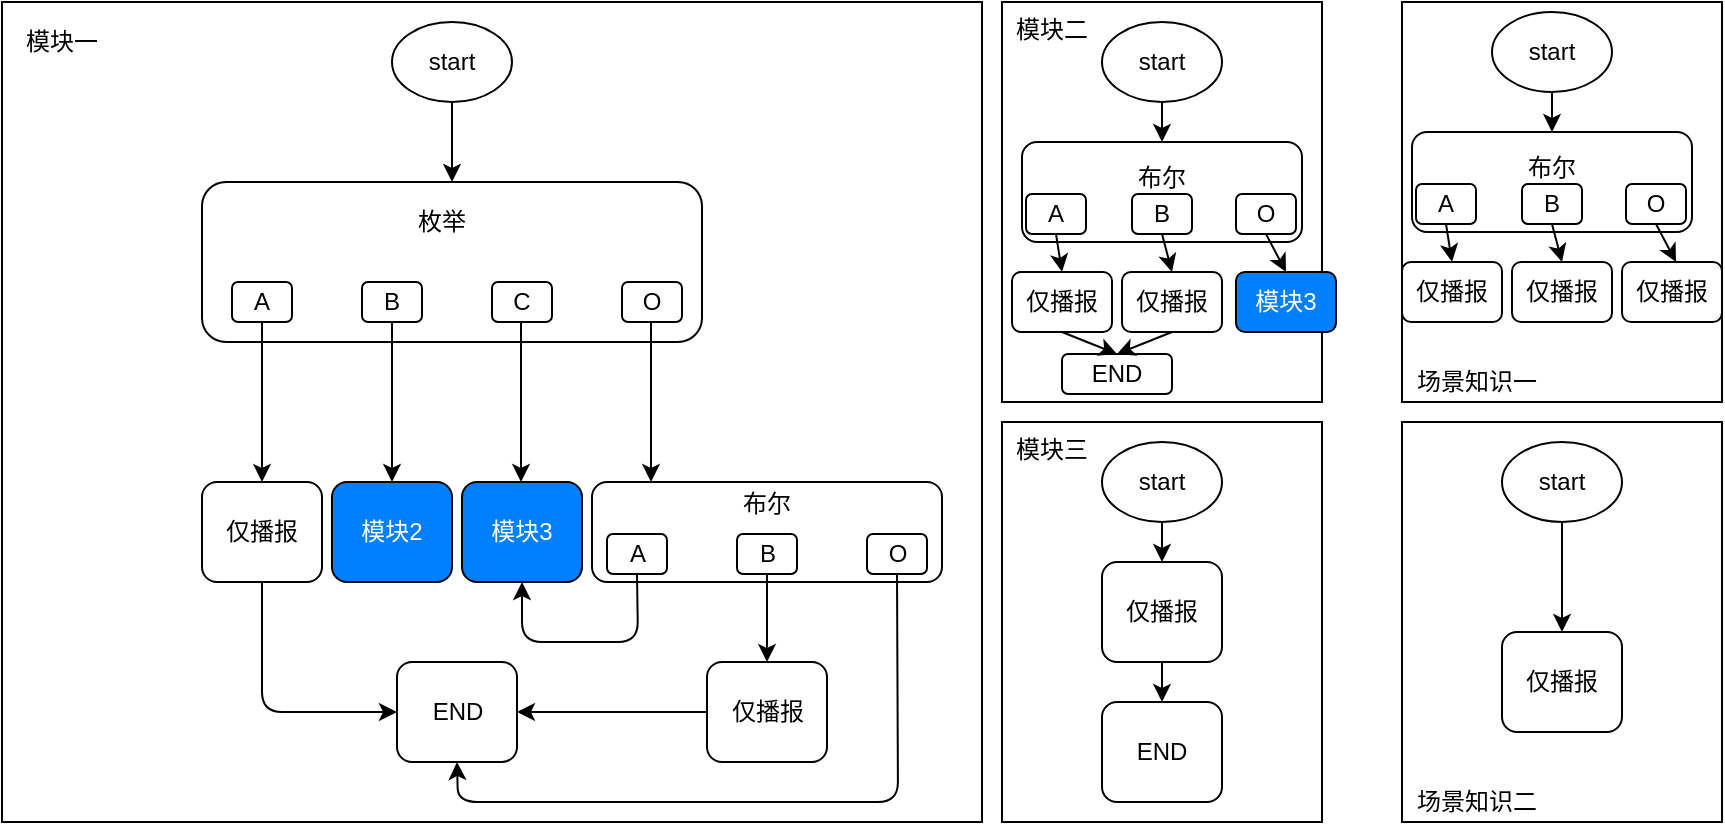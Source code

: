 <mxfile version="12.8.1" type="github">
  <diagram id="mwy0ZTV84puuEo3IwKzq" name="第 1 页">
    <mxGraphModel dx="1186" dy="614" grid="1" gridSize="10" guides="1" tooltips="1" connect="1" arrows="1" fold="1" page="1" pageScale="1" pageWidth="3300" pageHeight="4681" math="0" shadow="0">
      <root>
        <mxCell id="0" />
        <mxCell id="1" parent="0" />
        <mxCell id="OG-CBp06c1YPYUpchK-p-1" value="" style="rounded=0;whiteSpace=wrap;html=1;" vertex="1" parent="1">
          <mxGeometry x="160" y="60" width="490" height="410" as="geometry" />
        </mxCell>
        <mxCell id="OG-CBp06c1YPYUpchK-p-2" value="start" style="ellipse;whiteSpace=wrap;html=1;" vertex="1" parent="1">
          <mxGeometry x="355" y="70" width="60" height="40" as="geometry" />
        </mxCell>
        <mxCell id="OG-CBp06c1YPYUpchK-p-3" value="" style="rounded=1;whiteSpace=wrap;html=1;" vertex="1" parent="1">
          <mxGeometry x="260" y="150" width="250" height="80" as="geometry" />
        </mxCell>
        <mxCell id="OG-CBp06c1YPYUpchK-p-4" value="A" style="rounded=1;whiteSpace=wrap;html=1;" vertex="1" parent="1">
          <mxGeometry x="275" y="200" width="30" height="20" as="geometry" />
        </mxCell>
        <mxCell id="OG-CBp06c1YPYUpchK-p-5" value="B" style="rounded=1;whiteSpace=wrap;html=1;" vertex="1" parent="1">
          <mxGeometry x="340" y="200" width="30" height="20" as="geometry" />
        </mxCell>
        <mxCell id="OG-CBp06c1YPYUpchK-p-6" value="C" style="rounded=1;whiteSpace=wrap;html=1;" vertex="1" parent="1">
          <mxGeometry x="405" y="200" width="30" height="20" as="geometry" />
        </mxCell>
        <mxCell id="OG-CBp06c1YPYUpchK-p-7" value="O" style="rounded=1;whiteSpace=wrap;html=1;" vertex="1" parent="1">
          <mxGeometry x="470" y="200" width="30" height="20" as="geometry" />
        </mxCell>
        <mxCell id="OG-CBp06c1YPYUpchK-p-9" value="枚举" style="text;html=1;strokeColor=none;fillColor=none;align=center;verticalAlign=middle;whiteSpace=wrap;rounded=0;" vertex="1" parent="1">
          <mxGeometry x="360" y="160" width="40" height="20" as="geometry" />
        </mxCell>
        <mxCell id="OG-CBp06c1YPYUpchK-p-10" value="" style="endArrow=classic;html=1;exitX=0.5;exitY=1;exitDx=0;exitDy=0;entryX=0.5;entryY=0;entryDx=0;entryDy=0;" edge="1" parent="1" source="OG-CBp06c1YPYUpchK-p-2" target="OG-CBp06c1YPYUpchK-p-3">
          <mxGeometry width="50" height="50" relative="1" as="geometry">
            <mxPoint x="420" y="280" as="sourcePoint" />
            <mxPoint x="470" y="230" as="targetPoint" />
          </mxGeometry>
        </mxCell>
        <mxCell id="OG-CBp06c1YPYUpchK-p-11" value="仅播报" style="rounded=1;whiteSpace=wrap;html=1;" vertex="1" parent="1">
          <mxGeometry x="260" y="300" width="60" height="50" as="geometry" />
        </mxCell>
        <mxCell id="OG-CBp06c1YPYUpchK-p-12" value="" style="endArrow=classic;html=1;exitX=0.5;exitY=1;exitDx=0;exitDy=0;entryX=0.5;entryY=0;entryDx=0;entryDy=0;" edge="1" parent="1" source="OG-CBp06c1YPYUpchK-p-4" target="OG-CBp06c1YPYUpchK-p-11">
          <mxGeometry width="50" height="50" relative="1" as="geometry">
            <mxPoint x="360" y="480" as="sourcePoint" />
            <mxPoint x="410" y="430" as="targetPoint" />
          </mxGeometry>
        </mxCell>
        <mxCell id="OG-CBp06c1YPYUpchK-p-13" value="模块2" style="rounded=1;whiteSpace=wrap;html=1;fillColor=#007FFF;fontColor=#FFFFFF;" vertex="1" parent="1">
          <mxGeometry x="325" y="300" width="60" height="50" as="geometry" />
        </mxCell>
        <mxCell id="OG-CBp06c1YPYUpchK-p-14" value="" style="endArrow=classic;html=1;exitX=0.5;exitY=1;exitDx=0;exitDy=0;entryX=0.5;entryY=0;entryDx=0;entryDy=0;" edge="1" parent="1" source="OG-CBp06c1YPYUpchK-p-5" target="OG-CBp06c1YPYUpchK-p-13">
          <mxGeometry width="50" height="50" relative="1" as="geometry">
            <mxPoint x="315" y="230" as="sourcePoint" />
            <mxPoint x="315" y="310" as="targetPoint" />
          </mxGeometry>
        </mxCell>
        <mxCell id="OG-CBp06c1YPYUpchK-p-16" value="模块3" style="rounded=1;whiteSpace=wrap;html=1;fillColor=#007FFF;fontColor=#FFFFFF;" vertex="1" parent="1">
          <mxGeometry x="390" y="300" width="60" height="50" as="geometry" />
        </mxCell>
        <mxCell id="OG-CBp06c1YPYUpchK-p-17" value="" style="endArrow=classic;html=1;exitX=0.5;exitY=1;exitDx=0;exitDy=0;entryX=0.5;entryY=0;entryDx=0;entryDy=0;" edge="1" parent="1">
          <mxGeometry width="50" height="50" relative="1" as="geometry">
            <mxPoint x="419.5" y="220" as="sourcePoint" />
            <mxPoint x="419.5" y="300" as="targetPoint" />
          </mxGeometry>
        </mxCell>
        <mxCell id="OG-CBp06c1YPYUpchK-p-18" value="布尔&lt;br&gt;&lt;br&gt;&lt;br&gt;" style="rounded=1;whiteSpace=wrap;html=1;" vertex="1" parent="1">
          <mxGeometry x="455" y="300" width="175" height="50" as="geometry" />
        </mxCell>
        <mxCell id="OG-CBp06c1YPYUpchK-p-19" value="" style="endArrow=classic;html=1;exitX=0.5;exitY=1;exitDx=0;exitDy=0;entryX=0.5;entryY=0;entryDx=0;entryDy=0;" edge="1" parent="1">
          <mxGeometry width="50" height="50" relative="1" as="geometry">
            <mxPoint x="484.5" y="220" as="sourcePoint" />
            <mxPoint x="484.5" y="300" as="targetPoint" />
          </mxGeometry>
        </mxCell>
        <mxCell id="OG-CBp06c1YPYUpchK-p-20" value="END" style="rounded=1;whiteSpace=wrap;html=1;" vertex="1" parent="1">
          <mxGeometry x="357.5" y="390" width="60" height="50" as="geometry" />
        </mxCell>
        <mxCell id="OG-CBp06c1YPYUpchK-p-21" value="" style="endArrow=classic;html=1;exitX=0.5;exitY=1;exitDx=0;exitDy=0;entryX=0;entryY=0.5;entryDx=0;entryDy=0;" edge="1" parent="1" source="OG-CBp06c1YPYUpchK-p-11" target="OG-CBp06c1YPYUpchK-p-20">
          <mxGeometry width="50" height="50" relative="1" as="geometry">
            <mxPoint x="289.5" y="380" as="sourcePoint" />
            <mxPoint x="289.5" y="460" as="targetPoint" />
            <Array as="points">
              <mxPoint x="290" y="415" />
            </Array>
          </mxGeometry>
        </mxCell>
        <mxCell id="OG-CBp06c1YPYUpchK-p-22" value="A" style="rounded=1;whiteSpace=wrap;html=1;" vertex="1" parent="1">
          <mxGeometry x="462.5" y="326" width="30" height="20" as="geometry" />
        </mxCell>
        <mxCell id="OG-CBp06c1YPYUpchK-p-23" value="B" style="rounded=1;whiteSpace=wrap;html=1;" vertex="1" parent="1">
          <mxGeometry x="527.5" y="326" width="30" height="20" as="geometry" />
        </mxCell>
        <mxCell id="OG-CBp06c1YPYUpchK-p-24" value="O" style="rounded=1;whiteSpace=wrap;html=1;" vertex="1" parent="1">
          <mxGeometry x="592.5" y="326" width="30" height="20" as="geometry" />
        </mxCell>
        <mxCell id="OG-CBp06c1YPYUpchK-p-25" value="" style="endArrow=classic;html=1;exitX=0.5;exitY=1;exitDx=0;exitDy=0;entryX=0.5;entryY=1;entryDx=0;entryDy=0;" edge="1" parent="1" source="OG-CBp06c1YPYUpchK-p-22" target="OG-CBp06c1YPYUpchK-p-16">
          <mxGeometry width="50" height="50" relative="1" as="geometry">
            <mxPoint x="477" y="420" as="sourcePoint" />
            <mxPoint x="477" y="500" as="targetPoint" />
            <Array as="points">
              <mxPoint x="478" y="380" />
              <mxPoint x="420" y="380" />
            </Array>
          </mxGeometry>
        </mxCell>
        <mxCell id="OG-CBp06c1YPYUpchK-p-26" value="仅播报" style="rounded=1;whiteSpace=wrap;html=1;" vertex="1" parent="1">
          <mxGeometry x="512.5" y="390" width="60" height="50" as="geometry" />
        </mxCell>
        <mxCell id="OG-CBp06c1YPYUpchK-p-28" value="" style="endArrow=classic;html=1;exitX=0.5;exitY=1;exitDx=0;exitDy=0;" edge="1" parent="1" source="OG-CBp06c1YPYUpchK-p-23" target="OG-CBp06c1YPYUpchK-p-26">
          <mxGeometry width="50" height="50" relative="1" as="geometry">
            <mxPoint x="500" y="375" as="sourcePoint" />
            <mxPoint x="500" y="455" as="targetPoint" />
          </mxGeometry>
        </mxCell>
        <mxCell id="OG-CBp06c1YPYUpchK-p-29" value="" style="endArrow=classic;html=1;exitX=0;exitY=0.5;exitDx=0;exitDy=0;entryX=1;entryY=0.5;entryDx=0;entryDy=0;" edge="1" parent="1" source="OG-CBp06c1YPYUpchK-p-26" target="OG-CBp06c1YPYUpchK-p-20">
          <mxGeometry width="50" height="50" relative="1" as="geometry">
            <mxPoint x="477" y="420" as="sourcePoint" />
            <mxPoint x="477" y="464" as="targetPoint" />
          </mxGeometry>
        </mxCell>
        <mxCell id="OG-CBp06c1YPYUpchK-p-30" value="" style="endArrow=classic;html=1;exitX=0.5;exitY=1;exitDx=0;exitDy=0;entryX=0.5;entryY=1;entryDx=0;entryDy=0;" edge="1" parent="1" source="OG-CBp06c1YPYUpchK-p-24" target="OG-CBp06c1YPYUpchK-p-20">
          <mxGeometry width="50" height="50" relative="1" as="geometry">
            <mxPoint x="607" y="380" as="sourcePoint" />
            <mxPoint x="607" y="424" as="targetPoint" />
            <Array as="points">
              <mxPoint x="608" y="460" />
              <mxPoint x="388" y="460" />
            </Array>
          </mxGeometry>
        </mxCell>
        <mxCell id="OG-CBp06c1YPYUpchK-p-31" value="模块一" style="text;html=1;strokeColor=none;fillColor=none;align=center;verticalAlign=middle;whiteSpace=wrap;rounded=0;" vertex="1" parent="1">
          <mxGeometry x="170" y="70" width="40" height="20" as="geometry" />
        </mxCell>
        <mxCell id="OG-CBp06c1YPYUpchK-p-33" value="" style="rounded=0;whiteSpace=wrap;html=1;" vertex="1" parent="1">
          <mxGeometry x="660" y="60" width="160" height="200" as="geometry" />
        </mxCell>
        <mxCell id="OG-CBp06c1YPYUpchK-p-34" value="模块二" style="text;html=1;strokeColor=none;fillColor=none;align=center;verticalAlign=middle;whiteSpace=wrap;rounded=0;" vertex="1" parent="1">
          <mxGeometry x="665" y="64" width="40" height="20" as="geometry" />
        </mxCell>
        <mxCell id="OG-CBp06c1YPYUpchK-p-35" value="start" style="ellipse;whiteSpace=wrap;html=1;" vertex="1" parent="1">
          <mxGeometry x="710" y="70" width="60" height="40" as="geometry" />
        </mxCell>
        <mxCell id="OG-CBp06c1YPYUpchK-p-36" value="布尔&lt;br&gt;&lt;br&gt;" style="rounded=1;whiteSpace=wrap;html=1;" vertex="1" parent="1">
          <mxGeometry x="670" y="130" width="140" height="50" as="geometry" />
        </mxCell>
        <mxCell id="OG-CBp06c1YPYUpchK-p-38" value="" style="endArrow=classic;html=1;exitX=0.5;exitY=1;exitDx=0;exitDy=0;entryX=0.5;entryY=0;entryDx=0;entryDy=0;" edge="1" parent="1" source="OG-CBp06c1YPYUpchK-p-35" target="OG-CBp06c1YPYUpchK-p-36">
          <mxGeometry width="50" height="50" relative="1" as="geometry">
            <mxPoint x="770" y="110" as="sourcePoint" />
            <mxPoint x="770" y="150" as="targetPoint" />
          </mxGeometry>
        </mxCell>
        <mxCell id="OG-CBp06c1YPYUpchK-p-40" value="" style="rounded=0;whiteSpace=wrap;html=1;" vertex="1" parent="1">
          <mxGeometry x="660" y="270" width="160" height="200" as="geometry" />
        </mxCell>
        <mxCell id="OG-CBp06c1YPYUpchK-p-41" value="模块三" style="text;html=1;strokeColor=none;fillColor=none;align=center;verticalAlign=middle;whiteSpace=wrap;rounded=0;" vertex="1" parent="1">
          <mxGeometry x="665" y="274" width="40" height="20" as="geometry" />
        </mxCell>
        <mxCell id="OG-CBp06c1YPYUpchK-p-42" value="start" style="ellipse;whiteSpace=wrap;html=1;" vertex="1" parent="1">
          <mxGeometry x="710" y="280" width="60" height="40" as="geometry" />
        </mxCell>
        <mxCell id="OG-CBp06c1YPYUpchK-p-43" value="仅播报" style="rounded=1;whiteSpace=wrap;html=1;" vertex="1" parent="1">
          <mxGeometry x="710" y="340" width="60" height="50" as="geometry" />
        </mxCell>
        <mxCell id="OG-CBp06c1YPYUpchK-p-44" value="END" style="rounded=1;whiteSpace=wrap;html=1;" vertex="1" parent="1">
          <mxGeometry x="710" y="410" width="60" height="50" as="geometry" />
        </mxCell>
        <mxCell id="OG-CBp06c1YPYUpchK-p-45" value="" style="endArrow=classic;html=1;exitX=0.5;exitY=1;exitDx=0;exitDy=0;entryX=0.5;entryY=0;entryDx=0;entryDy=0;" edge="1" parent="1" source="OG-CBp06c1YPYUpchK-p-42" target="OG-CBp06c1YPYUpchK-p-43">
          <mxGeometry width="50" height="50" relative="1" as="geometry">
            <mxPoint x="770" y="320" as="sourcePoint" />
            <mxPoint x="770" y="360" as="targetPoint" />
          </mxGeometry>
        </mxCell>
        <mxCell id="OG-CBp06c1YPYUpchK-p-46" value="" style="endArrow=classic;html=1;exitX=0.5;exitY=1;exitDx=0;exitDy=0;entryX=0.5;entryY=0;entryDx=0;entryDy=0;" edge="1" parent="1" source="OG-CBp06c1YPYUpchK-p-43" target="OG-CBp06c1YPYUpchK-p-44">
          <mxGeometry width="50" height="50" relative="1" as="geometry">
            <mxPoint x="750" y="330" as="sourcePoint" />
            <mxPoint x="750" y="365" as="targetPoint" />
          </mxGeometry>
        </mxCell>
        <mxCell id="OG-CBp06c1YPYUpchK-p-48" value="" style="rounded=0;whiteSpace=wrap;html=1;" vertex="1" parent="1">
          <mxGeometry x="860" y="60" width="160" height="200" as="geometry" />
        </mxCell>
        <mxCell id="OG-CBp06c1YPYUpchK-p-49" value="场景知识一" style="text;html=1;strokeColor=none;fillColor=none;align=center;verticalAlign=middle;whiteSpace=wrap;rounded=0;" vertex="1" parent="1">
          <mxGeometry x="860" y="240" width="75" height="20" as="geometry" />
        </mxCell>
        <mxCell id="OG-CBp06c1YPYUpchK-p-55" value="" style="rounded=0;whiteSpace=wrap;html=1;" vertex="1" parent="1">
          <mxGeometry x="860" y="270" width="160" height="200" as="geometry" />
        </mxCell>
        <mxCell id="OG-CBp06c1YPYUpchK-p-56" value="场景知识二" style="text;html=1;strokeColor=none;fillColor=none;align=center;verticalAlign=middle;whiteSpace=wrap;rounded=0;" vertex="1" parent="1">
          <mxGeometry x="865" y="450" width="65" height="20" as="geometry" />
        </mxCell>
        <mxCell id="OG-CBp06c1YPYUpchK-p-57" value="start" style="ellipse;whiteSpace=wrap;html=1;" vertex="1" parent="1">
          <mxGeometry x="910" y="280" width="60" height="40" as="geometry" />
        </mxCell>
        <mxCell id="OG-CBp06c1YPYUpchK-p-58" value="仅播报" style="rounded=1;whiteSpace=wrap;html=1;" vertex="1" parent="1">
          <mxGeometry x="910" y="375" width="60" height="50" as="geometry" />
        </mxCell>
        <mxCell id="OG-CBp06c1YPYUpchK-p-59" value="" style="endArrow=classic;html=1;exitX=0.5;exitY=1;exitDx=0;exitDy=0;entryX=0.5;entryY=0;entryDx=0;entryDy=0;" edge="1" parent="1" source="OG-CBp06c1YPYUpchK-p-57" target="OG-CBp06c1YPYUpchK-p-58">
          <mxGeometry width="50" height="50" relative="1" as="geometry">
            <mxPoint x="970" y="320" as="sourcePoint" />
            <mxPoint x="970" y="360" as="targetPoint" />
          </mxGeometry>
        </mxCell>
        <mxCell id="OG-CBp06c1YPYUpchK-p-60" value="A" style="rounded=1;whiteSpace=wrap;html=1;" vertex="1" parent="1">
          <mxGeometry x="672" y="156" width="30" height="20" as="geometry" />
        </mxCell>
        <mxCell id="OG-CBp06c1YPYUpchK-p-61" value="B" style="rounded=1;whiteSpace=wrap;html=1;" vertex="1" parent="1">
          <mxGeometry x="725" y="156" width="30" height="20" as="geometry" />
        </mxCell>
        <mxCell id="OG-CBp06c1YPYUpchK-p-62" value="O" style="rounded=1;whiteSpace=wrap;html=1;" vertex="1" parent="1">
          <mxGeometry x="777" y="156" width="30" height="20" as="geometry" />
        </mxCell>
        <mxCell id="OG-CBp06c1YPYUpchK-p-64" value="仅播报" style="rounded=1;whiteSpace=wrap;html=1;" vertex="1" parent="1">
          <mxGeometry x="665" y="195" width="50" height="30" as="geometry" />
        </mxCell>
        <mxCell id="OG-CBp06c1YPYUpchK-p-65" value="仅播报" style="rounded=1;whiteSpace=wrap;html=1;" vertex="1" parent="1">
          <mxGeometry x="720" y="195" width="50" height="30" as="geometry" />
        </mxCell>
        <mxCell id="OG-CBp06c1YPYUpchK-p-66" value="模块3" style="rounded=1;whiteSpace=wrap;html=1;fillColor=#007FFF;fontColor=#FFFFFF;" vertex="1" parent="1">
          <mxGeometry x="777" y="195" width="50" height="30" as="geometry" />
        </mxCell>
        <mxCell id="OG-CBp06c1YPYUpchK-p-67" value="" style="endArrow=classic;html=1;exitX=0.5;exitY=1;exitDx=0;exitDy=0;entryX=0.5;entryY=0;entryDx=0;entryDy=0;" edge="1" parent="1" source="OG-CBp06c1YPYUpchK-p-60" target="OG-CBp06c1YPYUpchK-p-64">
          <mxGeometry width="50" height="50" relative="1" as="geometry">
            <mxPoint x="689.5" y="200" as="sourcePoint" />
            <mxPoint x="689.5" y="280" as="targetPoint" />
          </mxGeometry>
        </mxCell>
        <mxCell id="OG-CBp06c1YPYUpchK-p-68" value="" style="endArrow=classic;html=1;exitX=0.5;exitY=1;exitDx=0;exitDy=0;entryX=0.5;entryY=0;entryDx=0;entryDy=0;" edge="1" parent="1" source="OG-CBp06c1YPYUpchK-p-61" target="OG-CBp06c1YPYUpchK-p-65">
          <mxGeometry width="50" height="50" relative="1" as="geometry">
            <mxPoint x="697" y="186" as="sourcePoint" />
            <mxPoint x="700" y="205" as="targetPoint" />
          </mxGeometry>
        </mxCell>
        <mxCell id="OG-CBp06c1YPYUpchK-p-69" value="" style="endArrow=classic;html=1;exitX=0.5;exitY=1;exitDx=0;exitDy=0;entryX=0.5;entryY=0;entryDx=0;entryDy=0;" edge="1" parent="1" source="OG-CBp06c1YPYUpchK-p-62" target="OG-CBp06c1YPYUpchK-p-66">
          <mxGeometry width="50" height="50" relative="1" as="geometry">
            <mxPoint x="750" y="186" as="sourcePoint" />
            <mxPoint x="755" y="205" as="targetPoint" />
          </mxGeometry>
        </mxCell>
        <mxCell id="OG-CBp06c1YPYUpchK-p-70" value="END" style="rounded=1;whiteSpace=wrap;html=1;" vertex="1" parent="1">
          <mxGeometry x="690" y="236" width="55" height="20" as="geometry" />
        </mxCell>
        <mxCell id="OG-CBp06c1YPYUpchK-p-71" value="" style="endArrow=classic;html=1;exitX=0.5;exitY=1;exitDx=0;exitDy=0;entryX=0.5;entryY=0;entryDx=0;entryDy=0;" edge="1" parent="1" source="OG-CBp06c1YPYUpchK-p-64" target="OG-CBp06c1YPYUpchK-p-70">
          <mxGeometry width="50" height="50" relative="1" as="geometry">
            <mxPoint x="750" y="186" as="sourcePoint" />
            <mxPoint x="755" y="205" as="targetPoint" />
          </mxGeometry>
        </mxCell>
        <mxCell id="OG-CBp06c1YPYUpchK-p-72" value="" style="endArrow=classic;html=1;exitX=0.5;exitY=1;exitDx=0;exitDy=0;entryX=0.5;entryY=0;entryDx=0;entryDy=0;" edge="1" parent="1" source="OG-CBp06c1YPYUpchK-p-65" target="OG-CBp06c1YPYUpchK-p-70">
          <mxGeometry width="50" height="50" relative="1" as="geometry">
            <mxPoint x="700" y="235" as="sourcePoint" />
            <mxPoint x="727.5" y="246" as="targetPoint" />
          </mxGeometry>
        </mxCell>
        <mxCell id="OG-CBp06c1YPYUpchK-p-73" value="start" style="ellipse;whiteSpace=wrap;html=1;" vertex="1" parent="1">
          <mxGeometry x="905" y="65" width="60" height="40" as="geometry" />
        </mxCell>
        <mxCell id="OG-CBp06c1YPYUpchK-p-74" value="布尔&lt;br&gt;&lt;br&gt;" style="rounded=1;whiteSpace=wrap;html=1;" vertex="1" parent="1">
          <mxGeometry x="865" y="125" width="140" height="50" as="geometry" />
        </mxCell>
        <mxCell id="OG-CBp06c1YPYUpchK-p-75" value="" style="endArrow=classic;html=1;exitX=0.5;exitY=1;exitDx=0;exitDy=0;entryX=0.5;entryY=0;entryDx=0;entryDy=0;" edge="1" parent="1" source="OG-CBp06c1YPYUpchK-p-73" target="OG-CBp06c1YPYUpchK-p-74">
          <mxGeometry width="50" height="50" relative="1" as="geometry">
            <mxPoint x="965" y="105" as="sourcePoint" />
            <mxPoint x="965" y="145" as="targetPoint" />
          </mxGeometry>
        </mxCell>
        <mxCell id="OG-CBp06c1YPYUpchK-p-76" value="A" style="rounded=1;whiteSpace=wrap;html=1;" vertex="1" parent="1">
          <mxGeometry x="867" y="151" width="30" height="20" as="geometry" />
        </mxCell>
        <mxCell id="OG-CBp06c1YPYUpchK-p-77" value="B" style="rounded=1;whiteSpace=wrap;html=1;" vertex="1" parent="1">
          <mxGeometry x="920" y="151" width="30" height="20" as="geometry" />
        </mxCell>
        <mxCell id="OG-CBp06c1YPYUpchK-p-78" value="O" style="rounded=1;whiteSpace=wrap;html=1;" vertex="1" parent="1">
          <mxGeometry x="972" y="151" width="30" height="20" as="geometry" />
        </mxCell>
        <mxCell id="OG-CBp06c1YPYUpchK-p-79" value="仅播报" style="rounded=1;whiteSpace=wrap;html=1;" vertex="1" parent="1">
          <mxGeometry x="860" y="190" width="50" height="30" as="geometry" />
        </mxCell>
        <mxCell id="OG-CBp06c1YPYUpchK-p-80" value="仅播报" style="rounded=1;whiteSpace=wrap;html=1;" vertex="1" parent="1">
          <mxGeometry x="915" y="190" width="50" height="30" as="geometry" />
        </mxCell>
        <mxCell id="OG-CBp06c1YPYUpchK-p-82" value="" style="endArrow=classic;html=1;exitX=0.5;exitY=1;exitDx=0;exitDy=0;entryX=0.5;entryY=0;entryDx=0;entryDy=0;" edge="1" parent="1" source="OG-CBp06c1YPYUpchK-p-76" target="OG-CBp06c1YPYUpchK-p-79">
          <mxGeometry width="50" height="50" relative="1" as="geometry">
            <mxPoint x="884.5" y="195" as="sourcePoint" />
            <mxPoint x="884.5" y="275" as="targetPoint" />
          </mxGeometry>
        </mxCell>
        <mxCell id="OG-CBp06c1YPYUpchK-p-83" value="" style="endArrow=classic;html=1;exitX=0.5;exitY=1;exitDx=0;exitDy=0;entryX=0.5;entryY=0;entryDx=0;entryDy=0;" edge="1" parent="1" source="OG-CBp06c1YPYUpchK-p-77" target="OG-CBp06c1YPYUpchK-p-80">
          <mxGeometry width="50" height="50" relative="1" as="geometry">
            <mxPoint x="892" y="181" as="sourcePoint" />
            <mxPoint x="895" y="200" as="targetPoint" />
          </mxGeometry>
        </mxCell>
        <mxCell id="OG-CBp06c1YPYUpchK-p-84" value="" style="endArrow=classic;html=1;exitX=0.5;exitY=1;exitDx=0;exitDy=0;entryX=0.5;entryY=0;entryDx=0;entryDy=0;" edge="1" parent="1" source="OG-CBp06c1YPYUpchK-p-78">
          <mxGeometry width="50" height="50" relative="1" as="geometry">
            <mxPoint x="945" y="181" as="sourcePoint" />
            <mxPoint x="997" y="190" as="targetPoint" />
          </mxGeometry>
        </mxCell>
        <mxCell id="OG-CBp06c1YPYUpchK-p-85" value="仅播报" style="rounded=1;whiteSpace=wrap;html=1;" vertex="1" parent="1">
          <mxGeometry x="970" y="190" width="50" height="30" as="geometry" />
        </mxCell>
      </root>
    </mxGraphModel>
  </diagram>
</mxfile>

